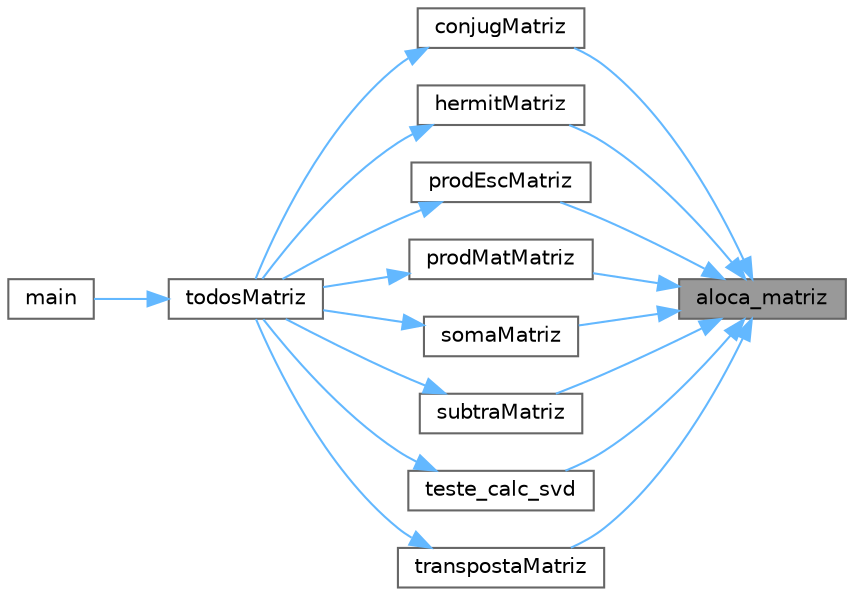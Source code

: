 digraph "aloca_matriz"
{
 // LATEX_PDF_SIZE
  bgcolor="transparent";
  edge [fontname=Helvetica,fontsize=10,labelfontname=Helvetica,labelfontsize=10];
  node [fontname=Helvetica,fontsize=10,shape=box,height=0.2,width=0.4];
  rankdir="RL";
  Node1 [id="Node000001",label="aloca_matriz",height=0.2,width=0.4,color="gray40", fillcolor="grey60", style="filled", fontcolor="black",tooltip=" "];
  Node1 -> Node2 [id="edge1_Node000001_Node000002",dir="back",color="steelblue1",style="solid",tooltip=" "];
  Node2 [id="Node000002",label="conjugMatriz",height=0.2,width=0.4,color="grey40", fillcolor="white", style="filled",URL="$matrizes_8c.html#abbe9e9a28a7a9badf1dfbe3e45106079",tooltip=" "];
  Node2 -> Node3 [id="edge2_Node000002_Node000003",dir="back",color="steelblue1",style="solid",tooltip=" "];
  Node3 [id="Node000003",label="todosMatriz",height=0.2,width=0.4,color="grey40", fillcolor="white", style="filled",URL="$matrizes_8c.html#a3715ef11e552343d910a10a499c10982",tooltip=" "];
  Node3 -> Node4 [id="edge3_Node000003_Node000004",dir="back",color="steelblue1",style="solid",tooltip=" "];
  Node4 [id="Node000004",label="main",height=0.2,width=0.4,color="grey40", fillcolor="white", style="filled",URL="$main_8c.html#ae66f6b31b5ad750f1fe042a706a4e3d4",tooltip=" "];
  Node1 -> Node5 [id="edge4_Node000001_Node000005",dir="back",color="steelblue1",style="solid",tooltip=" "];
  Node5 [id="Node000005",label="hermitMatriz",height=0.2,width=0.4,color="grey40", fillcolor="white", style="filled",URL="$matrizes_8c.html#a429157a7c2328638fa85930f74e97005",tooltip=" "];
  Node5 -> Node3 [id="edge5_Node000005_Node000003",dir="back",color="steelblue1",style="solid",tooltip=" "];
  Node1 -> Node6 [id="edge6_Node000001_Node000006",dir="back",color="steelblue1",style="solid",tooltip=" "];
  Node6 [id="Node000006",label="prodEscMatriz",height=0.2,width=0.4,color="grey40", fillcolor="white", style="filled",URL="$matrizes_8c.html#a4801e8768419be3971d4c1b9037e14cc",tooltip=" "];
  Node6 -> Node3 [id="edge7_Node000006_Node000003",dir="back",color="steelblue1",style="solid",tooltip=" "];
  Node1 -> Node7 [id="edge8_Node000001_Node000007",dir="back",color="steelblue1",style="solid",tooltip=" "];
  Node7 [id="Node000007",label="prodMatMatriz",height=0.2,width=0.4,color="grey40", fillcolor="white", style="filled",URL="$matrizes_8c.html#a318bb2ecc463d5374912da8625068da5",tooltip=" "];
  Node7 -> Node3 [id="edge9_Node000007_Node000003",dir="back",color="steelblue1",style="solid",tooltip=" "];
  Node1 -> Node8 [id="edge10_Node000001_Node000008",dir="back",color="steelblue1",style="solid",tooltip=" "];
  Node8 [id="Node000008",label="somaMatriz",height=0.2,width=0.4,color="grey40", fillcolor="white", style="filled",URL="$matrizes_8c.html#a1eaa392087c545f0d2e0287feaac4798",tooltip=" "];
  Node8 -> Node3 [id="edge11_Node000008_Node000003",dir="back",color="steelblue1",style="solid",tooltip=" "];
  Node1 -> Node9 [id="edge12_Node000001_Node000009",dir="back",color="steelblue1",style="solid",tooltip=" "];
  Node9 [id="Node000009",label="subtraMatriz",height=0.2,width=0.4,color="grey40", fillcolor="white", style="filled",URL="$matrizes_8c.html#a084a5f0693f338554ce826aa5a2dd30a",tooltip=" "];
  Node9 -> Node3 [id="edge13_Node000009_Node000003",dir="back",color="steelblue1",style="solid",tooltip=" "];
  Node1 -> Node10 [id="edge14_Node000001_Node000010",dir="back",color="steelblue1",style="solid",tooltip=" "];
  Node10 [id="Node000010",label="teste_calc_svd",height=0.2,width=0.4,color="grey40", fillcolor="white", style="filled",URL="$matrizes_8c.html#ae220ed44122cad3aa4637358f423bb93",tooltip=" "];
  Node10 -> Node3 [id="edge15_Node000010_Node000003",dir="back",color="steelblue1",style="solid",tooltip=" "];
  Node1 -> Node11 [id="edge16_Node000001_Node000011",dir="back",color="steelblue1",style="solid",tooltip=" "];
  Node11 [id="Node000011",label="transpostaMatriz",height=0.2,width=0.4,color="grey40", fillcolor="white", style="filled",URL="$matrizes_8c.html#a834ad3f00029aeeb766351601f6aea7c",tooltip=" "];
  Node11 -> Node3 [id="edge17_Node000011_Node000003",dir="back",color="steelblue1",style="solid",tooltip=" "];
}
